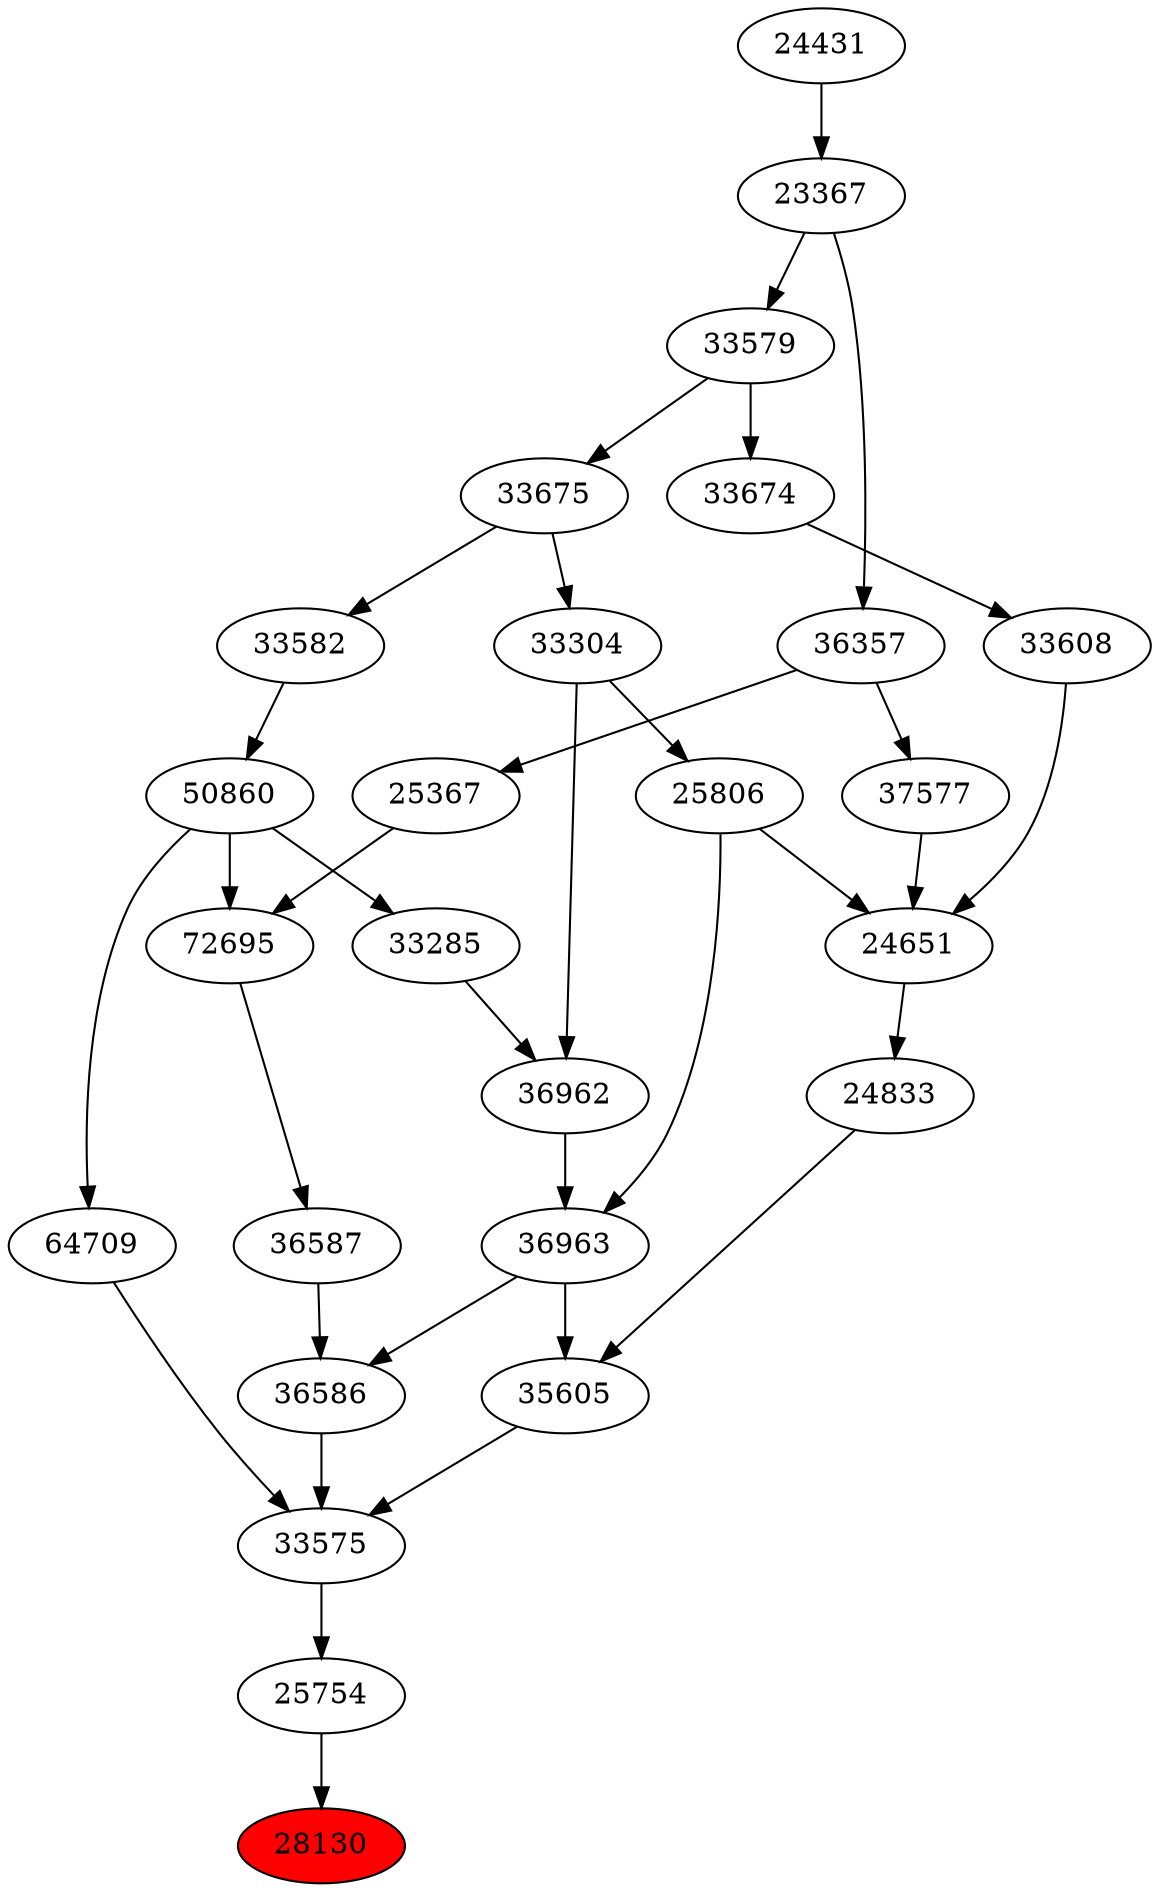 strict digraph{ 
28130 [label="28130" fillcolor=red style=filled]
25754 -> 28130
25754 [label="25754"]
33575 -> 25754
33575 [label="33575"]
36586 -> 33575
35605 -> 33575
64709 -> 33575
36586 [label="36586"]
36587 -> 36586
36963 -> 36586
35605 [label="35605"]
24833 -> 35605
36963 -> 35605
64709 [label="64709"]
50860 -> 64709
36587 [label="36587"]
72695 -> 36587
36963 [label="36963"]
36962 -> 36963
25806 -> 36963
24833 [label="24833"]
24651 -> 24833
50860 [label="50860"]
33582 -> 50860
72695 [label="72695"]
50860 -> 72695
25367 -> 72695
36962 [label="36962"]
33285 -> 36962
33304 -> 36962
25806 [label="25806"]
33304 -> 25806
24651 [label="24651"]
25806 -> 24651
33608 -> 24651
37577 -> 24651
33582 [label="33582"]
33675 -> 33582
25367 [label="25367"]
36357 -> 25367
33285 [label="33285"]
50860 -> 33285
33304 [label="33304"]
33675 -> 33304
33608 [label="33608"]
33674 -> 33608
37577 [label="37577"]
36357 -> 37577
33675 [label="33675"]
33579 -> 33675
36357 [label="36357"]
23367 -> 36357
33674 [label="33674"]
33579 -> 33674
33579 [label="33579"]
23367 -> 33579
23367 [label="23367"]
24431 -> 23367
24431 [label="24431"]
}